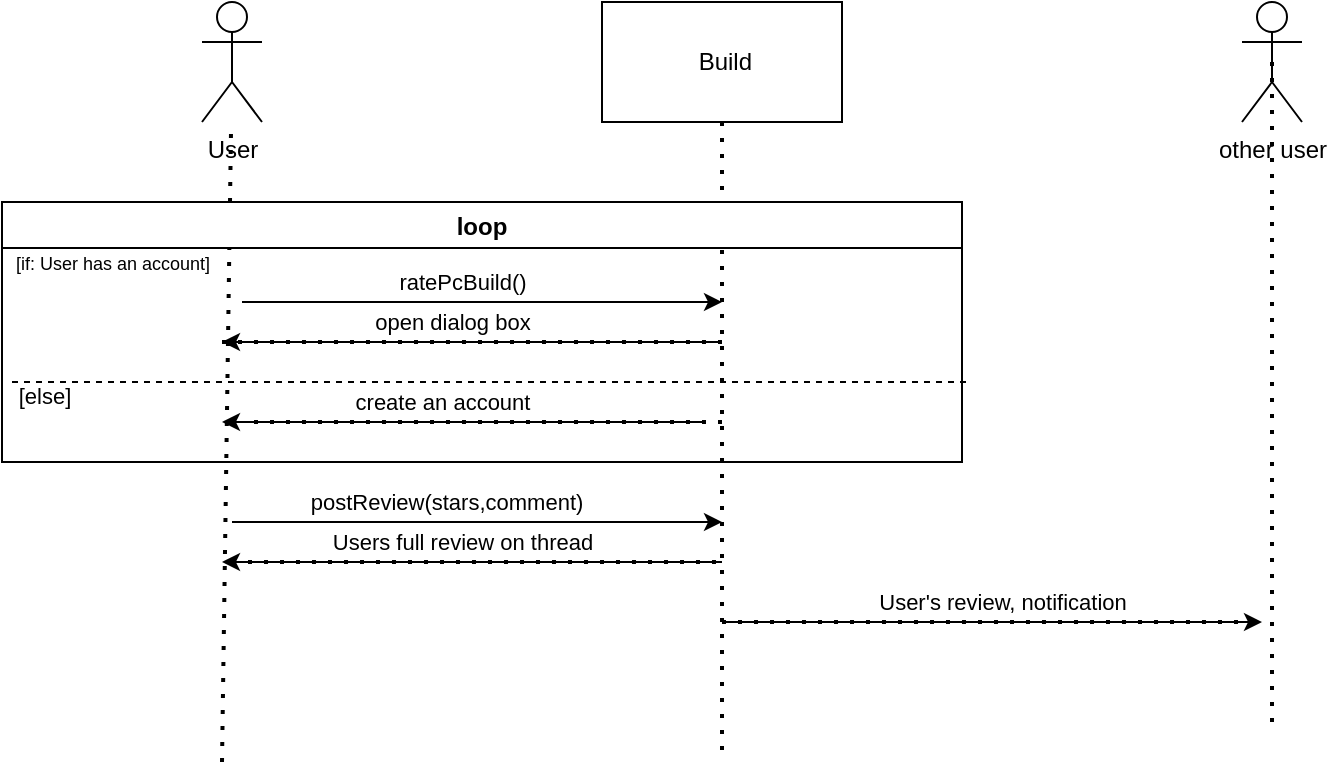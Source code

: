 <mxfile version="19.0.3" type="device"><diagram id="qrk0Yb0i7vdLpXethQ6T" name="Page-1"><mxGraphModel dx="1329" dy="740" grid="1" gridSize="10" guides="1" tooltips="1" connect="1" arrows="1" fold="1" page="1" pageScale="1" pageWidth="850" pageHeight="1100" math="0" shadow="0"><root><mxCell id="0"/><mxCell id="1" parent="0"/><mxCell id="cCJ7sw0-RFa0NBFfOWgl-1" value="&amp;nbsp;Build" style="rounded=0;whiteSpace=wrap;html=1;" parent="1" vertex="1"><mxGeometry x="240" y="80" width="120" height="60" as="geometry"/></mxCell><mxCell id="cCJ7sw0-RFa0NBFfOWgl-2" value="User" style="shape=umlActor;verticalLabelPosition=bottom;verticalAlign=top;html=1;outlineConnect=0;" parent="1" vertex="1"><mxGeometry x="40" y="80" width="30" height="60" as="geometry"/></mxCell><mxCell id="cCJ7sw0-RFa0NBFfOWgl-3" value="" style="endArrow=none;dashed=1;html=1;dashPattern=1 3;strokeWidth=2;rounded=0;" parent="1" target="cCJ7sw0-RFa0NBFfOWgl-2" edge="1"><mxGeometry width="50" height="50" relative="1" as="geometry"><mxPoint x="50" y="460" as="sourcePoint"/><mxPoint x="50" y="200" as="targetPoint"/></mxGeometry></mxCell><mxCell id="cCJ7sw0-RFa0NBFfOWgl-4" value="" style="endArrow=none;dashed=1;html=1;dashPattern=1 3;strokeWidth=2;rounded=0;" parent="1" source="cCJ7sw0-RFa0NBFfOWgl-1" edge="1"><mxGeometry width="50" height="50" relative="1" as="geometry"><mxPoint x="300" y="210" as="sourcePoint"/><mxPoint x="300" y="460" as="targetPoint"/></mxGeometry></mxCell><mxCell id="cCJ7sw0-RFa0NBFfOWgl-5" value="" style="endArrow=classic;html=1;rounded=0;" parent="1" edge="1"><mxGeometry width="50" height="50" relative="1" as="geometry"><mxPoint x="60" y="230" as="sourcePoint"/><mxPoint x="300" y="230" as="targetPoint"/></mxGeometry></mxCell><mxCell id="cCJ7sw0-RFa0NBFfOWgl-6" value="ratePcBuild()" style="edgeLabel;html=1;align=center;verticalAlign=middle;resizable=0;points=[];" parent="cCJ7sw0-RFa0NBFfOWgl-5" vertex="1" connectable="0"><mxGeometry x="-0.1" y="-1" relative="1" as="geometry"><mxPoint x="2" y="-11" as="offset"/></mxGeometry></mxCell><mxCell id="cCJ7sw0-RFa0NBFfOWgl-12" value="" style="endArrow=classic;html=1;rounded=0;" parent="1" edge="1"><mxGeometry width="50" height="50" relative="1" as="geometry"><mxPoint x="55" y="340" as="sourcePoint"/><mxPoint x="300" y="340" as="targetPoint"/></mxGeometry></mxCell><mxCell id="cCJ7sw0-RFa0NBFfOWgl-13" value="postReview(stars,comment)" style="edgeLabel;html=1;align=center;verticalAlign=middle;resizable=0;points=[];" parent="cCJ7sw0-RFa0NBFfOWgl-12" vertex="1" connectable="0"><mxGeometry x="-0.25" y="-3" relative="1" as="geometry"><mxPoint x="15" y="-13" as="offset"/></mxGeometry></mxCell><mxCell id="cCJ7sw0-RFa0NBFfOWgl-14" value="loop" style="swimlane;startSize=23;" parent="1" vertex="1"><mxGeometry x="-60" y="180" width="480" height="130" as="geometry"/></mxCell><mxCell id="cCJ7sw0-RFa0NBFfOWgl-15" value="" style="endArrow=classic;html=1;rounded=0;" parent="cCJ7sw0-RFa0NBFfOWgl-14" edge="1"><mxGeometry width="50" height="50" relative="1" as="geometry"><mxPoint x="350" y="110" as="sourcePoint"/><mxPoint x="110" y="110" as="targetPoint"/></mxGeometry></mxCell><mxCell id="cCJ7sw0-RFa0NBFfOWgl-16" value="create an account" style="edgeLabel;html=1;align=center;verticalAlign=middle;resizable=0;points=[];" parent="cCJ7sw0-RFa0NBFfOWgl-15" vertex="1" connectable="0"><mxGeometry x="0.158" relative="1" as="geometry"><mxPoint x="9" y="-10" as="offset"/></mxGeometry></mxCell><mxCell id="cCJ7sw0-RFa0NBFfOWgl-17" value="" style="endArrow=none;dashed=1;html=1;dashPattern=1 3;strokeWidth=2;rounded=0;" parent="cCJ7sw0-RFa0NBFfOWgl-14" edge="1"><mxGeometry width="50" height="50" relative="1" as="geometry"><mxPoint x="360" y="110" as="sourcePoint"/><mxPoint x="120" y="110" as="targetPoint"/></mxGeometry></mxCell><mxCell id="cCJ7sw0-RFa0NBFfOWgl-18" value="" style="endArrow=none;dashed=1;html=1;rounded=0;" parent="cCJ7sw0-RFa0NBFfOWgl-14" edge="1"><mxGeometry width="50" height="50" relative="1" as="geometry"><mxPoint x="5" y="90" as="sourcePoint"/><mxPoint x="485" y="90" as="targetPoint"/></mxGeometry></mxCell><mxCell id="cCJ7sw0-RFa0NBFfOWgl-19" value="[else]" style="edgeLabel;html=1;align=center;verticalAlign=middle;resizable=0;points=[];" parent="cCJ7sw0-RFa0NBFfOWgl-18" vertex="1" connectable="0"><mxGeometry x="-0.848" y="-7" relative="1" as="geometry"><mxPoint x="-21" as="offset"/></mxGeometry></mxCell><mxCell id="cCJ7sw0-RFa0NBFfOWgl-20" value="&lt;font style=&quot;font-size: 9px;&quot;&gt;[if: User has an account]&lt;/font&gt;" style="text;html=1;align=center;verticalAlign=middle;resizable=0;points=[];autosize=1;strokeColor=none;fillColor=none;" parent="cCJ7sw0-RFa0NBFfOWgl-14" vertex="1"><mxGeometry y="20" width="110" height="20" as="geometry"/></mxCell><mxCell id="cCJ7sw0-RFa0NBFfOWgl-7" value="" style="endArrow=classic;html=1;rounded=0;" parent="cCJ7sw0-RFa0NBFfOWgl-14" edge="1"><mxGeometry width="50" height="50" relative="1" as="geometry"><mxPoint x="360" y="70" as="sourcePoint"/><mxPoint x="110" y="70" as="targetPoint"/></mxGeometry></mxCell><mxCell id="cCJ7sw0-RFa0NBFfOWgl-8" value="open dialog box" style="edgeLabel;html=1;align=center;verticalAlign=middle;resizable=0;points=[];" parent="cCJ7sw0-RFa0NBFfOWgl-7" vertex="1" connectable="0"><mxGeometry x="0.133" y="-1" relative="1" as="geometry"><mxPoint x="6" y="-9" as="offset"/></mxGeometry></mxCell><mxCell id="cYnxaPUa3J1aHpy7_WhK-5" value="" style="endArrow=none;dashed=1;html=1;dashPattern=1 3;strokeWidth=2;rounded=0;fontSize=11;" parent="cCJ7sw0-RFa0NBFfOWgl-14" edge="1"><mxGeometry width="50" height="50" relative="1" as="geometry"><mxPoint x="110" y="70" as="sourcePoint"/><mxPoint x="360" y="70" as="targetPoint"/></mxGeometry></mxCell><mxCell id="cYnxaPUa3J1aHpy7_WhK-2" value="" style="endArrow=none;dashed=1;html=1;dashPattern=1 3;strokeWidth=2;rounded=0;fontSize=9;" parent="1" edge="1"><mxGeometry width="50" height="50" relative="1" as="geometry"><mxPoint x="55" y="360" as="sourcePoint"/><mxPoint x="300" y="360" as="targetPoint"/></mxGeometry></mxCell><mxCell id="cYnxaPUa3J1aHpy7_WhK-3" value="" style="endArrow=classic;html=1;rounded=0;fontSize=9;" parent="1" edge="1"><mxGeometry width="50" height="50" relative="1" as="geometry"><mxPoint x="300" y="360" as="sourcePoint"/><mxPoint x="50" y="360" as="targetPoint"/></mxGeometry></mxCell><mxCell id="cYnxaPUa3J1aHpy7_WhK-4" value="&lt;font style=&quot;font-size: 11px;&quot;&gt;Users full review on thread&lt;/font&gt;" style="edgeLabel;html=1;align=center;verticalAlign=middle;resizable=0;points=[];fontSize=9;" parent="cYnxaPUa3J1aHpy7_WhK-3" vertex="1" connectable="0"><mxGeometry x="-0.352" y="-3" relative="1" as="geometry"><mxPoint x="-49" y="-7" as="offset"/></mxGeometry></mxCell><mxCell id="vI--KBwpLmR87SOhWUrl-1" value="other user" style="shape=umlActor;verticalLabelPosition=bottom;verticalAlign=top;html=1;outlineConnect=0;" parent="1" vertex="1"><mxGeometry x="560" y="80" width="30" height="60" as="geometry"/></mxCell><mxCell id="vI--KBwpLmR87SOhWUrl-2" value="" style="endArrow=classic;html=1;rounded=0;" parent="1" edge="1"><mxGeometry width="50" height="50" relative="1" as="geometry"><mxPoint x="300" y="390" as="sourcePoint"/><mxPoint x="570" y="390" as="targetPoint"/></mxGeometry></mxCell><mxCell id="vI--KBwpLmR87SOhWUrl-5" value="User's review, notification" style="edgeLabel;html=1;align=center;verticalAlign=middle;resizable=0;points=[];" parent="vI--KBwpLmR87SOhWUrl-2" vertex="1" connectable="0"><mxGeometry x="0.074" y="3" relative="1" as="geometry"><mxPoint x="-5" y="-7" as="offset"/></mxGeometry></mxCell><mxCell id="vI--KBwpLmR87SOhWUrl-4" value="" style="endArrow=none;dashed=1;html=1;dashPattern=1 3;strokeWidth=2;rounded=0;entryX=0.5;entryY=0.5;entryDx=0;entryDy=0;entryPerimeter=0;" parent="1" target="vI--KBwpLmR87SOhWUrl-1" edge="1"><mxGeometry width="50" height="50" relative="1" as="geometry"><mxPoint x="575" y="440" as="sourcePoint"/><mxPoint x="480" y="340" as="targetPoint"/></mxGeometry></mxCell><mxCell id="vI--KBwpLmR87SOhWUrl-6" value="" style="endArrow=none;dashed=1;html=1;dashPattern=1 3;strokeWidth=2;rounded=0;" parent="1" edge="1"><mxGeometry width="50" height="50" relative="1" as="geometry"><mxPoint x="300" y="390" as="sourcePoint"/><mxPoint x="570" y="390" as="targetPoint"/></mxGeometry></mxCell></root></mxGraphModel></diagram></mxfile>